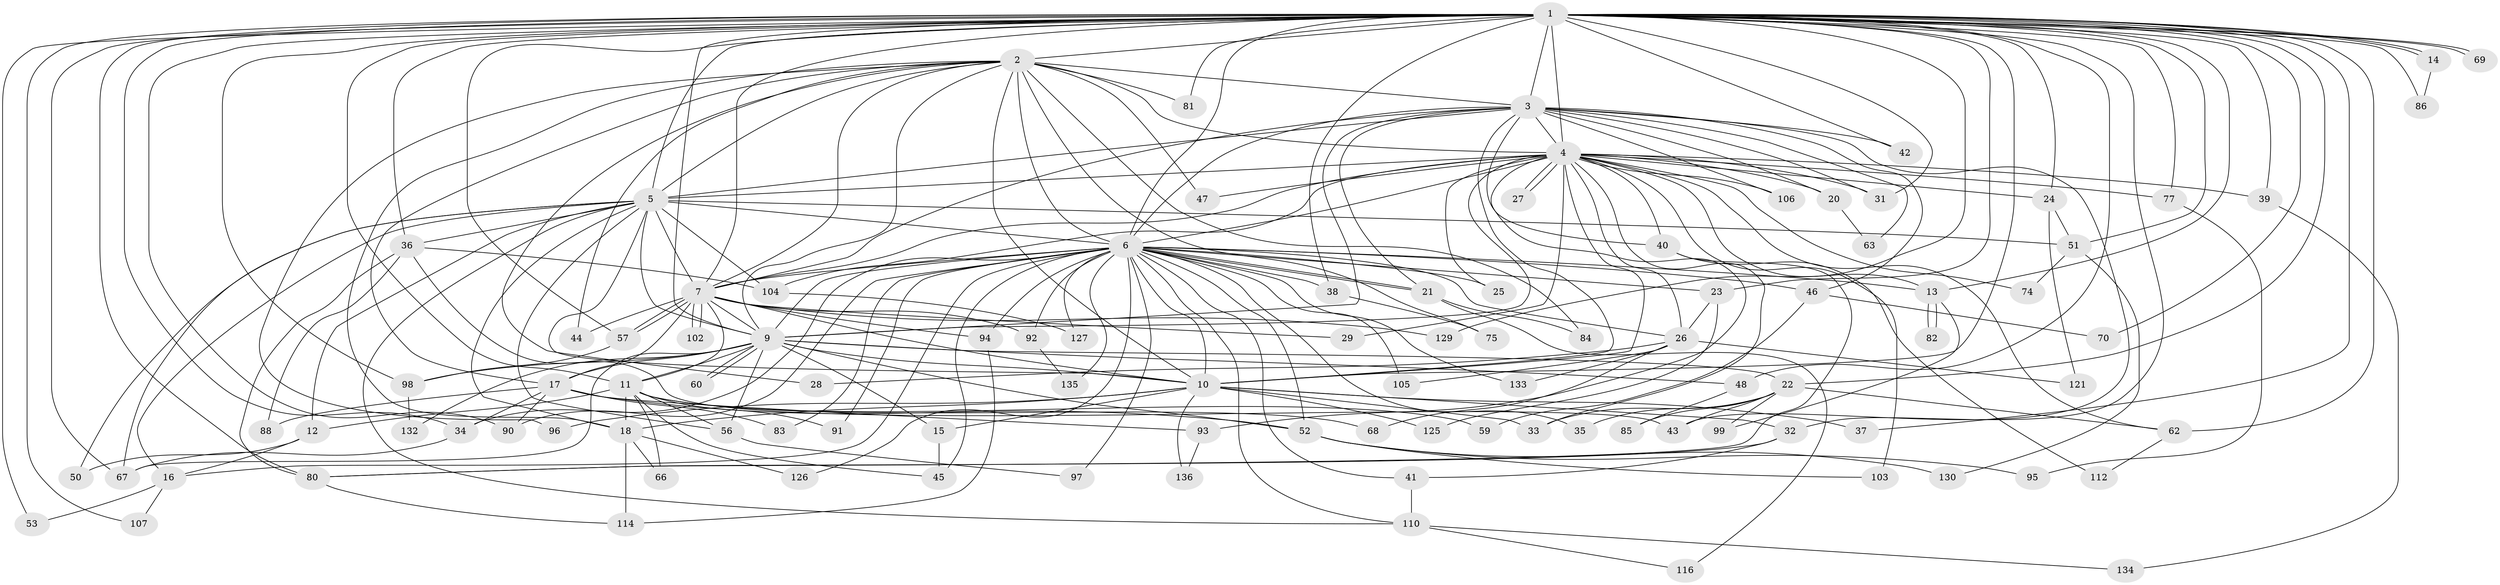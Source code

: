// original degree distribution, {28: 0.007246376811594203, 18: 0.014492753623188406, 19: 0.014492753623188406, 29: 0.007246376811594203, 20: 0.007246376811594203, 36: 0.007246376811594203, 26: 0.007246376811594203, 21: 0.007246376811594203, 10: 0.007246376811594203, 4: 0.10869565217391304, 6: 0.007246376811594203, 3: 0.18840579710144928, 5: 0.043478260869565216, 7: 0.028985507246376812, 2: 0.5362318840579711, 8: 0.007246376811594203}
// Generated by graph-tools (version 1.1) at 2025/11/02/27/25 16:11:00]
// undirected, 102 vertices, 249 edges
graph export_dot {
graph [start="1"]
  node [color=gray90,style=filled];
  1 [super="+8"];
  2 [super="+49"];
  3 [super="+89"];
  4 [super="+19"];
  5 [super="+122"];
  6 [super="+131"];
  7 [super="+117"];
  9;
  10 [super="+71"];
  11 [super="+30"];
  12 [super="+64"];
  13 [super="+55"];
  14 [super="+72"];
  15;
  16 [super="+138"];
  17 [super="+58"];
  18 [super="+54"];
  20;
  21 [super="+100"];
  22 [super="+111"];
  23;
  24;
  25;
  26 [super="+87"];
  27;
  28;
  29;
  31 [super="+113"];
  32 [super="+128"];
  33 [super="+120"];
  34 [super="+101"];
  35;
  36 [super="+65"];
  37;
  38;
  39;
  40;
  41;
  42;
  43;
  44;
  45 [super="+108"];
  46;
  47;
  48;
  50;
  51 [super="+61"];
  52 [super="+78"];
  53;
  56 [super="+76"];
  57 [super="+109"];
  59;
  60;
  62 [super="+79"];
  63;
  66;
  67 [super="+73"];
  68;
  69;
  70;
  74;
  75;
  77;
  80 [super="+137"];
  81;
  82;
  83;
  84;
  85;
  86;
  88;
  90 [super="+123"];
  91;
  92;
  93;
  94;
  95;
  96;
  97;
  98 [super="+124"];
  99;
  102;
  103;
  104 [super="+115"];
  105;
  106;
  107;
  110 [super="+119"];
  112;
  114 [super="+118"];
  116;
  121;
  125;
  126;
  127;
  129;
  130;
  132;
  133;
  134;
  135;
  136;
  1 -- 2 [weight=2];
  1 -- 3 [weight=2];
  1 -- 4 [weight=3];
  1 -- 5 [weight=2];
  1 -- 6 [weight=2];
  1 -- 7 [weight=2];
  1 -- 9 [weight=2];
  1 -- 10 [weight=2];
  1 -- 14 [weight=2];
  1 -- 14;
  1 -- 22;
  1 -- 31;
  1 -- 32;
  1 -- 34;
  1 -- 36 [weight=2];
  1 -- 37;
  1 -- 39;
  1 -- 42;
  1 -- 51;
  1 -- 53;
  1 -- 69;
  1 -- 69;
  1 -- 81;
  1 -- 86;
  1 -- 129;
  1 -- 11 [weight=2];
  1 -- 67;
  1 -- 13;
  1 -- 70;
  1 -- 77;
  1 -- 80;
  1 -- 23;
  1 -- 24;
  1 -- 98;
  1 -- 38;
  1 -- 107;
  1 -- 48;
  1 -- 90;
  1 -- 57;
  1 -- 62;
  2 -- 3;
  2 -- 4;
  2 -- 5;
  2 -- 6;
  2 -- 7;
  2 -- 9;
  2 -- 10;
  2 -- 17;
  2 -- 28;
  2 -- 44;
  2 -- 47;
  2 -- 75;
  2 -- 81;
  2 -- 84;
  2 -- 96;
  2 -- 18;
  3 -- 4;
  3 -- 5;
  3 -- 6 [weight=2];
  3 -- 7;
  3 -- 9;
  3 -- 10;
  3 -- 20;
  3 -- 40;
  3 -- 42;
  3 -- 43;
  3 -- 46;
  3 -- 63;
  3 -- 106;
  3 -- 31;
  3 -- 21;
  4 -- 5;
  4 -- 6;
  4 -- 7;
  4 -- 9;
  4 -- 10 [weight=2];
  4 -- 20;
  4 -- 24;
  4 -- 25;
  4 -- 26;
  4 -- 27;
  4 -- 27;
  4 -- 29;
  4 -- 31;
  4 -- 33;
  4 -- 39;
  4 -- 40;
  4 -- 47;
  4 -- 62;
  4 -- 74;
  4 -- 77;
  4 -- 93;
  4 -- 106;
  4 -- 103;
  4 -- 104;
  4 -- 13;
  5 -- 6 [weight=2];
  5 -- 7;
  5 -- 9;
  5 -- 10;
  5 -- 12;
  5 -- 16;
  5 -- 36;
  5 -- 50;
  5 -- 51;
  5 -- 56;
  5 -- 67;
  5 -- 104;
  5 -- 110;
  5 -- 18;
  6 -- 7;
  6 -- 9;
  6 -- 10;
  6 -- 13;
  6 -- 16;
  6 -- 21;
  6 -- 21;
  6 -- 23;
  6 -- 25;
  6 -- 35;
  6 -- 38;
  6 -- 41;
  6 -- 45;
  6 -- 46;
  6 -- 83;
  6 -- 90;
  6 -- 91;
  6 -- 92;
  6 -- 94;
  6 -- 97;
  6 -- 105;
  6 -- 126;
  6 -- 127;
  6 -- 133;
  6 -- 34;
  6 -- 135;
  6 -- 110;
  6 -- 52;
  6 -- 26;
  7 -- 9;
  7 -- 10;
  7 -- 17;
  7 -- 29;
  7 -- 44;
  7 -- 57;
  7 -- 57;
  7 -- 92;
  7 -- 94;
  7 -- 102;
  7 -- 102;
  7 -- 129;
  7 -- 11;
  9 -- 10;
  9 -- 11;
  9 -- 15;
  9 -- 22;
  9 -- 48;
  9 -- 52;
  9 -- 60;
  9 -- 60;
  9 -- 98;
  9 -- 132;
  9 -- 56;
  9 -- 67;
  9 -- 17;
  10 -- 15;
  10 -- 18;
  10 -- 32;
  10 -- 33;
  10 -- 37;
  10 -- 96;
  10 -- 125;
  10 -- 136;
  11 -- 12 [weight=2];
  11 -- 18;
  11 -- 56;
  11 -- 59;
  11 -- 66;
  11 -- 68;
  11 -- 91;
  11 -- 45;
  12 -- 50;
  12 -- 16;
  13 -- 82;
  13 -- 82;
  13 -- 99;
  14 -- 86;
  15 -- 45;
  16 -- 53;
  16 -- 107;
  17 -- 34;
  17 -- 52;
  17 -- 88;
  17 -- 90;
  17 -- 83;
  17 -- 93;
  18 -- 66;
  18 -- 114;
  18 -- 126;
  20 -- 63;
  21 -- 84;
  21 -- 116;
  22 -- 35;
  22 -- 62;
  22 -- 85;
  22 -- 99;
  22 -- 43;
  22 -- 33;
  23 -- 26;
  23 -- 125;
  24 -- 121;
  24 -- 51;
  26 -- 28;
  26 -- 68;
  26 -- 105;
  26 -- 121;
  26 -- 133;
  32 -- 41;
  32 -- 80;
  34 -- 67;
  36 -- 43;
  36 -- 80;
  36 -- 88;
  36 -- 104;
  38 -- 75;
  39 -- 134;
  40 -- 112;
  40 -- 80;
  41 -- 110;
  46 -- 59;
  46 -- 70;
  48 -- 85;
  51 -- 74;
  51 -- 130;
  52 -- 95;
  52 -- 130;
  52 -- 103;
  56 -- 97;
  57 -- 98;
  62 -- 112;
  77 -- 95;
  80 -- 114;
  92 -- 135;
  93 -- 136;
  94 -- 114;
  98 -- 132;
  104 -- 127;
  110 -- 116;
  110 -- 134;
}
